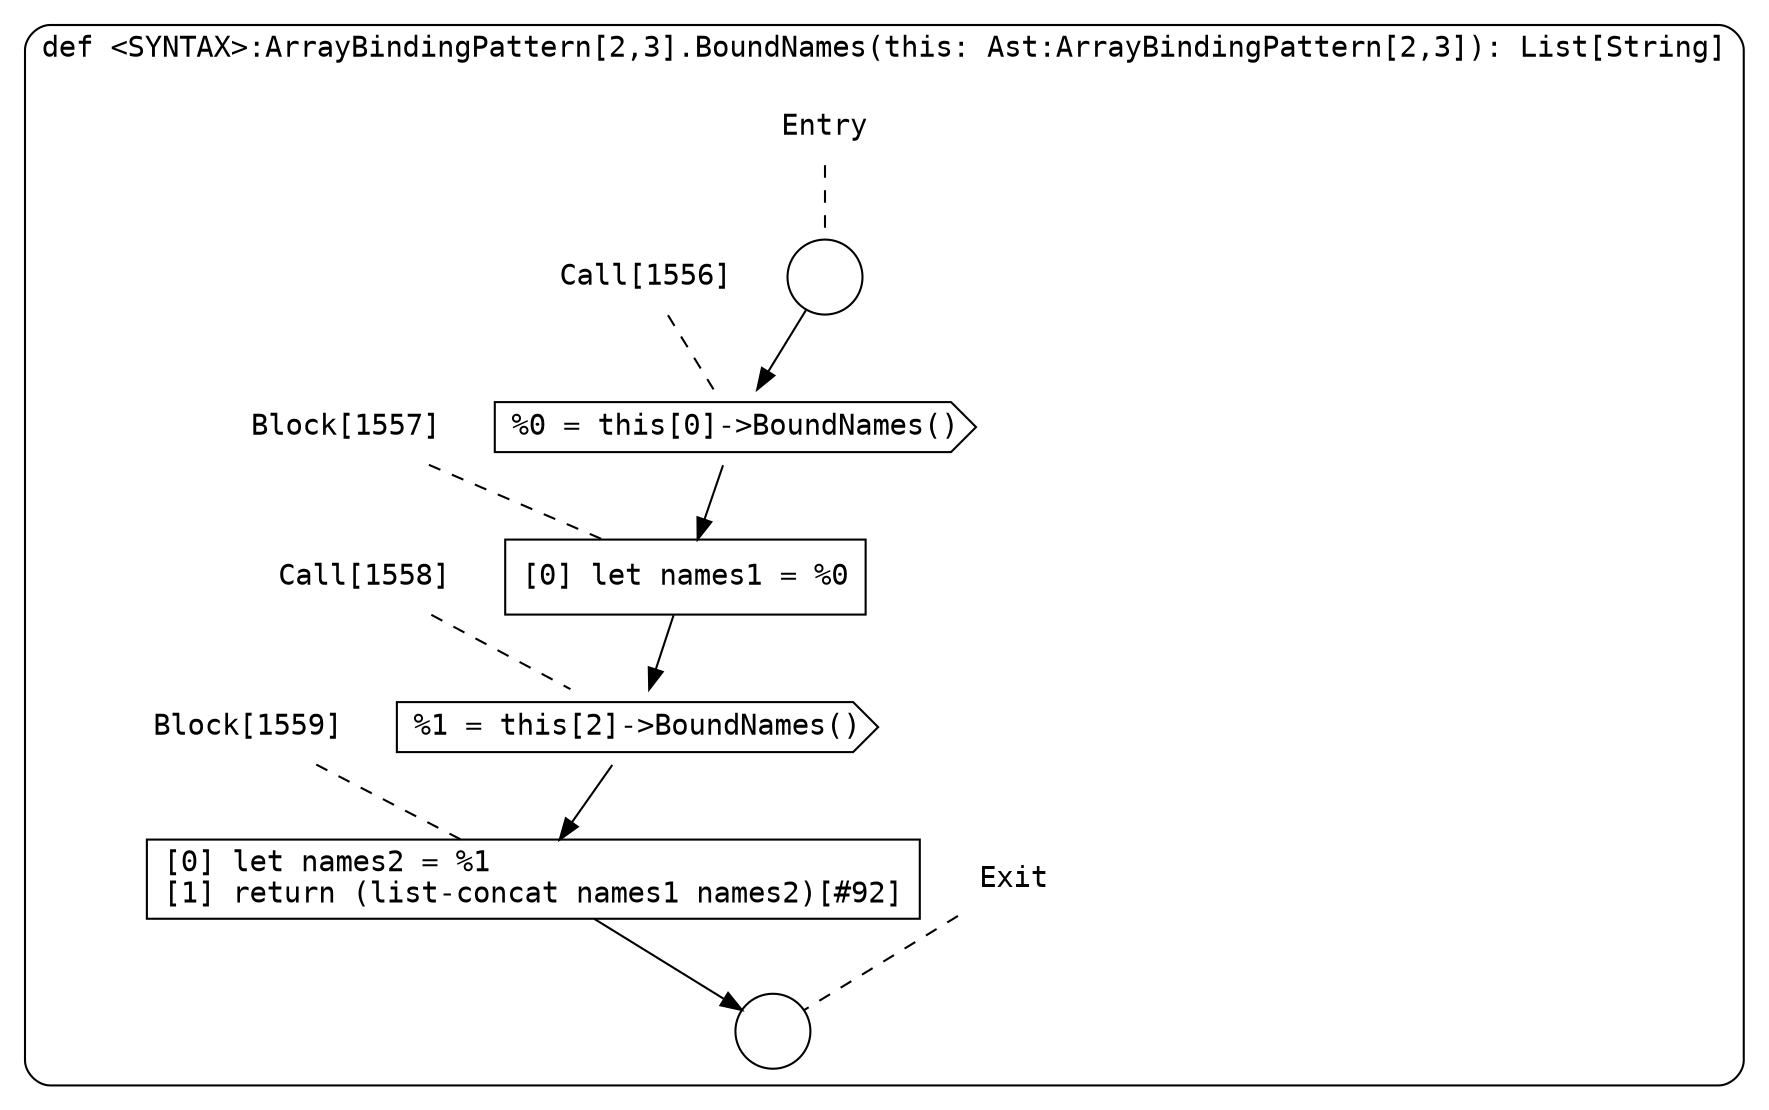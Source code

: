 digraph {
  graph [fontname = "Consolas"]
  node [fontname = "Consolas"]
  edge [fontname = "Consolas"]
  subgraph cluster194 {
    label = "def <SYNTAX>:ArrayBindingPattern[2,3].BoundNames(this: Ast:ArrayBindingPattern[2,3]): List[String]"
    style = rounded
    cluster194_entry_name [shape=none, label=<<font color="black">Entry</font>>]
    cluster194_entry_name -> cluster194_entry [arrowhead=none, color="black", style=dashed]
    cluster194_entry [shape=circle label=" " color="black" fillcolor="white" style=filled]
    cluster194_entry -> node1556 [color="black"]
    cluster194_exit_name [shape=none, label=<<font color="black">Exit</font>>]
    cluster194_exit_name -> cluster194_exit [arrowhead=none, color="black", style=dashed]
    cluster194_exit [shape=circle label=" " color="black" fillcolor="white" style=filled]
    node1556_name [shape=none, label=<<font color="black">Call[1556]</font>>]
    node1556_name -> node1556 [arrowhead=none, color="black", style=dashed]
    node1556 [shape=cds, label=<<font color="black">%0 = this[0]-&gt;BoundNames()</font>> color="black" fillcolor="white", style=filled]
    node1556 -> node1557 [color="black"]
    node1557_name [shape=none, label=<<font color="black">Block[1557]</font>>]
    node1557_name -> node1557 [arrowhead=none, color="black", style=dashed]
    node1557 [shape=box, label=<<font color="black">[0] let names1 = %0<BR ALIGN="LEFT"/></font>> color="black" fillcolor="white", style=filled]
    node1557 -> node1558 [color="black"]
    node1558_name [shape=none, label=<<font color="black">Call[1558]</font>>]
    node1558_name -> node1558 [arrowhead=none, color="black", style=dashed]
    node1558 [shape=cds, label=<<font color="black">%1 = this[2]-&gt;BoundNames()</font>> color="black" fillcolor="white", style=filled]
    node1558 -> node1559 [color="black"]
    node1559_name [shape=none, label=<<font color="black">Block[1559]</font>>]
    node1559_name -> node1559 [arrowhead=none, color="black", style=dashed]
    node1559 [shape=box, label=<<font color="black">[0] let names2 = %1<BR ALIGN="LEFT"/>[1] return (list-concat names1 names2)[#92]<BR ALIGN="LEFT"/></font>> color="black" fillcolor="white", style=filled]
    node1559 -> cluster194_exit [color="black"]
  }
}